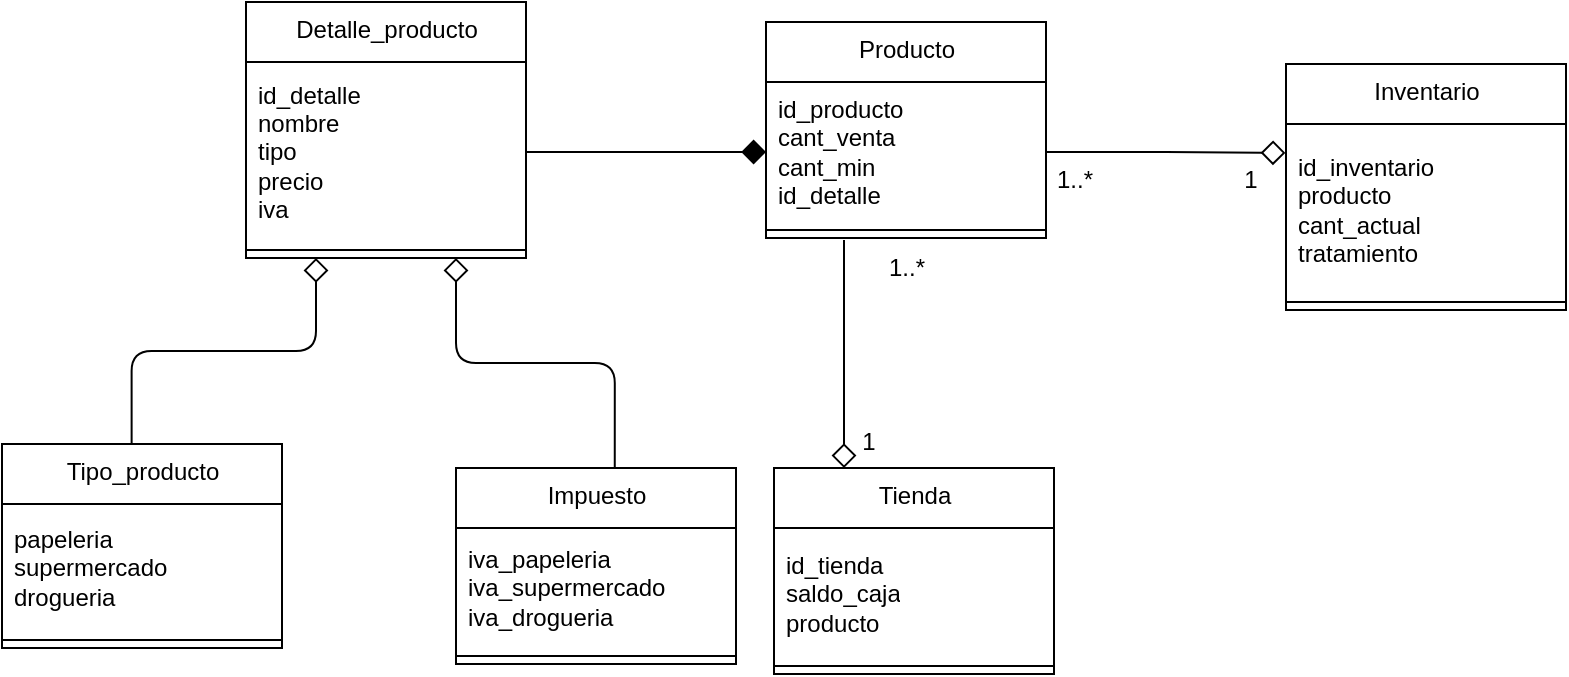 <mxfile>
    <diagram id="izI8FH7AK2UTazHgeQ8A" name="Página-1">
        <mxGraphModel dx="526" dy="339" grid="0" gridSize="10" guides="1" tooltips="1" connect="1" arrows="1" fold="1" page="1" pageScale="1" pageWidth="827" pageHeight="1169" background="none" math="0" shadow="0">
            <root>
                <mxCell id="0"/>
                <mxCell id="1" parent="0"/>
                <mxCell id="24" style="edgeStyle=none;html=1;entryX=0.25;entryY=0;entryDx=0;entryDy=0;endArrow=diamond;endFill=0;rounded=0;endSize=10;" parent="1" target="21" edge="1">
                    <mxGeometry relative="1" as="geometry">
                        <mxPoint x="448" y="169" as="sourcePoint"/>
                    </mxGeometry>
                </mxCell>
                <mxCell id="2" value="Producto" style="swimlane;fontStyle=0;align=center;verticalAlign=top;childLayout=stackLayout;horizontal=1;startSize=30;horizontalStack=0;resizeParent=1;resizeParentMax=0;resizeLast=0;collapsible=0;marginBottom=0;html=1;rounded=0;" parent="1" vertex="1">
                    <mxGeometry x="409" y="60" width="140" height="108" as="geometry"/>
                </mxCell>
                <mxCell id="4" value="id_producto&lt;br&gt;cant_venta&lt;br&gt;cant_min&lt;br&gt;id_detalle" style="text;html=1;strokeColor=none;fillColor=none;align=left;verticalAlign=middle;spacingLeft=4;spacingRight=4;overflow=hidden;rotatable=0;points=[[0,0.5],[1,0.5]];portConstraint=eastwest;rounded=0;" parent="2" vertex="1">
                    <mxGeometry y="30" width="140" height="70" as="geometry"/>
                </mxCell>
                <mxCell id="7" value="" style="line;strokeWidth=1;fillColor=none;align=left;verticalAlign=middle;spacingTop=-1;spacingLeft=3;spacingRight=3;rotatable=0;labelPosition=right;points=[];portConstraint=eastwest;rounded=0;" parent="2" vertex="1">
                    <mxGeometry y="100" width="140" height="8" as="geometry"/>
                </mxCell>
                <mxCell id="10" value="Inventario" style="swimlane;fontStyle=0;align=center;verticalAlign=top;childLayout=stackLayout;horizontal=1;startSize=30;horizontalStack=0;resizeParent=1;resizeParentMax=0;resizeLast=0;collapsible=0;marginBottom=0;html=1;rounded=0;" parent="1" vertex="1">
                    <mxGeometry x="669" y="81" width="140" height="123" as="geometry"/>
                </mxCell>
                <mxCell id="11" value="id_inventario&lt;br&gt;producto&lt;br&gt;cant_actual&lt;br&gt;tratamiento" style="text;html=1;strokeColor=none;fillColor=none;align=left;verticalAlign=middle;spacingLeft=4;spacingRight=4;overflow=hidden;rotatable=0;points=[[0,0.5],[1,0.5]];portConstraint=eastwest;rounded=0;" parent="10" vertex="1">
                    <mxGeometry y="30" width="140" height="85" as="geometry"/>
                </mxCell>
                <mxCell id="12" value="" style="line;strokeWidth=1;fillColor=none;align=left;verticalAlign=middle;spacingTop=-1;spacingLeft=3;spacingRight=3;rotatable=0;labelPosition=right;points=[];portConstraint=eastwest;rounded=0;" parent="10" vertex="1">
                    <mxGeometry y="115" width="140" height="8" as="geometry"/>
                </mxCell>
                <mxCell id="21" value="Tienda" style="swimlane;fontStyle=0;align=center;verticalAlign=top;childLayout=stackLayout;horizontal=1;startSize=30;horizontalStack=0;resizeParent=1;resizeParentMax=0;resizeLast=0;collapsible=0;marginBottom=0;html=1;rounded=0;" parent="1" vertex="1">
                    <mxGeometry x="413" y="283" width="140" height="103" as="geometry"/>
                </mxCell>
                <mxCell id="22" value="id_tienda&lt;br&gt;saldo_caja&lt;br&gt;producto" style="text;html=1;strokeColor=none;fillColor=none;align=left;verticalAlign=middle;spacingLeft=4;spacingRight=4;overflow=hidden;rotatable=0;points=[[0,0.5],[1,0.5]];portConstraint=eastwest;rounded=0;" parent="21" vertex="1">
                    <mxGeometry y="30" width="140" height="65" as="geometry"/>
                </mxCell>
                <mxCell id="23" value="" style="line;strokeWidth=1;fillColor=none;align=left;verticalAlign=middle;spacingTop=-1;spacingLeft=3;spacingRight=3;rotatable=0;labelPosition=right;points=[];portConstraint=eastwest;rounded=0;" parent="21" vertex="1">
                    <mxGeometry y="95" width="140" height="8" as="geometry"/>
                </mxCell>
                <mxCell id="28" value="1..*&lt;span style=&quot;color: rgba(0, 0, 0, 0); font-family: monospace; font-size: 0px; text-align: start;&quot;&gt;%3CmxGraphModel%3E%3Croot%3E%3CmxCell%20id%3D%220%22%2F%3E%3CmxCell%20id%3D%221%22%20parent%3D%220%22%2F%3E%3CmxCell%20id%3D%222%22%20value%3D%22Tipos%20de%20producto%22%20style%3D%22swimlane%3BfontStyle%3D0%3Balign%3Dcenter%3BverticalAlign%3Dtop%3BchildLayout%3DstackLayout%3Bhorizontal%3D1%3BstartSize%3D30%3BhorizontalStack%3D0%3BresizeParent%3D1%3BresizeParentMax%3D0%3BresizeLast%3D0%3Bcollapsible%3D0%3BmarginBottom%3D0%3Bhtml%3D1%3B%22%20vertex%3D%221%22%20parent%3D%221%22%3E%3CmxGeometry%20x%3D%2250%22%20y%3D%22220%22%20width%3D%22140%22%20height%3D%2298%22%20as%3D%22geometry%22%2F%3E%3C%2FmxCell%3E%3CmxCell%20id%3D%223%22%20value%3D%22papeleria%26lt%3Bbr%26gt%3Bsupermercado%26lt%3Bbr%26gt%3Bdrogueria%22%20style%3D%22text%3Bhtml%3D1%3BstrokeColor%3Dnone%3BfillColor%3Dnone%3Balign%3Dleft%3BverticalAlign%3Dmiddle%3BspacingLeft%3D4%3BspacingRight%3D4%3Boverflow%3Dhidden%3Brotatable%3D0%3Bpoints%3D%5B%5B0%2C0.5%5D%2C%5B1%2C0.5%5D%5D%3BportConstraint%3Deastwest%3B%22%20vertex%3D%221%22%20parent%3D%222%22%3E%3CmxGeometry%20y%3D%2230%22%20width%3D%22140%22%20height%3D%2260%22%20as%3D%22geometry%22%2F%3E%3C%2FmxCell%3E%3CmxCell%20id%3D%224%22%20value%3D%22%22%20style%3D%22line%3BstrokeWidth%3D1%3BfillColor%3Dnone%3Balign%3Dleft%3BverticalAlign%3Dmiddle%3BspacingTop%3D-1%3BspacingLeft%3D3%3BspacingRight%3D3%3Brotatable%3D0%3BlabelPosition%3Dright%3Bpoints%3D%5B%5D%3BportConstraint%3Deastwest%3B%22%20vertex%3D%221%22%20parent%3D%222%22%3E%3CmxGeometry%20y%3D%2290%22%20width%3D%22140%22%20height%3D%228%22%20as%3D%22geometry%22%2F%3E%3C%2FmxCell%3E%3C%2Froot%3E%3C%2FmxGraphModel%3E&lt;/span&gt;" style="text;html=1;align=center;verticalAlign=middle;resizable=0;points=[];autosize=1;strokeColor=none;fillColor=none;rounded=0;" parent="1" vertex="1">
                    <mxGeometry x="459" y="168" width="40" height="30" as="geometry"/>
                </mxCell>
                <mxCell id="29" value="1" style="text;html=1;align=center;verticalAlign=middle;resizable=0;points=[];autosize=1;strokeColor=none;fillColor=none;rounded=0;" parent="1" vertex="1">
                    <mxGeometry x="445" y="255" width="30" height="30" as="geometry"/>
                </mxCell>
                <mxCell id="32" style="edgeStyle=orthogonalEdgeStyle;html=1;entryX=-0.002;entryY=0.17;entryDx=0;entryDy=0;entryPerimeter=0;endArrow=diamond;endFill=0;jumpSize=6;endSize=10;rounded=0;" parent="1" source="4" target="11" edge="1">
                    <mxGeometry relative="1" as="geometry"/>
                </mxCell>
                <mxCell id="34" value="1" style="text;html=1;align=center;verticalAlign=middle;resizable=0;points=[];autosize=1;strokeColor=none;fillColor=none;rounded=0;" parent="1" vertex="1">
                    <mxGeometry x="636" y="124" width="30" height="30" as="geometry"/>
                </mxCell>
                <mxCell id="35" value="1..*&lt;span style=&quot;color: rgba(0, 0, 0, 0); font-family: monospace; font-size: 0px; text-align: start;&quot;&gt;%3CmxGraphModel%3E%3Croot%3E%3CmxCell%20id%3D%220%22%2F%3E%3CmxCell%20id%3D%221%22%20parent%3D%220%22%2F%3E%3CmxCell%20id%3D%222%22%20value%3D%22Tipos%20de%20producto%22%20style%3D%22swimlane%3BfontStyle%3D0%3Balign%3Dcenter%3BverticalAlign%3Dtop%3BchildLayout%3DstackLayout%3Bhorizontal%3D1%3BstartSize%3D30%3BhorizontalStack%3D0%3BresizeParent%3D1%3BresizeParentMax%3D0%3BresizeLast%3D0%3Bcollapsible%3D0%3BmarginBottom%3D0%3Bhtml%3D1%3B%22%20vertex%3D%221%22%20parent%3D%221%22%3E%3CmxGeometry%20x%3D%2250%22%20y%3D%22220%22%20width%3D%22140%22%20height%3D%2298%22%20as%3D%22geometry%22%2F%3E%3C%2FmxCell%3E%3CmxCell%20id%3D%223%22%20value%3D%22papeleria%26lt%3Bbr%26gt%3Bsupermercado%26lt%3Bbr%26gt%3Bdrogueria%22%20style%3D%22text%3Bhtml%3D1%3BstrokeColor%3Dnone%3BfillColor%3Dnone%3Balign%3Dleft%3BverticalAlign%3Dmiddle%3BspacingLeft%3D4%3BspacingRight%3D4%3Boverflow%3Dhidden%3Brotatable%3D0%3Bpoints%3D%5B%5B0%2C0.5%5D%2C%5B1%2C0.5%5D%5D%3BportConstraint%3Deastwest%3B%22%20vertex%3D%221%22%20parent%3D%222%22%3E%3CmxGeometry%20y%3D%2230%22%20width%3D%22140%22%20height%3D%2260%22%20as%3D%22geometry%22%2F%3E%3C%2FmxCell%3E%3CmxCell%20id%3D%224%22%20value%3D%22%22%20style%3D%22line%3BstrokeWidth%3D1%3BfillColor%3Dnone%3Balign%3Dleft%3BverticalAlign%3Dmiddle%3BspacingTop%3D-1%3BspacingLeft%3D3%3BspacingRight%3D3%3Brotatable%3D0%3BlabelPosition%3Dright%3Bpoints%3D%5B%5D%3BportConstraint%3Deastwest%3B%22%20vertex%3D%221%22%20parent%3D%222%22%3E%3CmxGeometry%20y%3D%2290%22%20width%3D%22140%22%20height%3D%228%22%20as%3D%22geometry%22%2F%3E%3C%2FmxCell%3E%3C%2Froot%3E%3C%2FmxGraphModel%3E&lt;/span&gt;" style="text;html=1;align=center;verticalAlign=middle;resizable=0;points=[];autosize=1;strokeColor=none;fillColor=none;rounded=0;" parent="1" vertex="1">
                    <mxGeometry x="543" y="124" width="40" height="30" as="geometry"/>
                </mxCell>
                <mxCell id="40" value="Detalle_producto" style="swimlane;fontStyle=0;align=center;verticalAlign=top;childLayout=stackLayout;horizontal=1;startSize=30;horizontalStack=0;resizeParent=1;resizeParentMax=0;resizeLast=0;collapsible=0;marginBottom=0;html=1;rounded=0;" parent="1" vertex="1">
                    <mxGeometry x="149" y="50" width="140" height="128" as="geometry"/>
                </mxCell>
                <mxCell id="41" value="id_detalle&lt;br&gt;nombre&lt;br&gt;tipo&lt;br&gt;precio&lt;br&gt;iva" style="text;html=1;strokeColor=none;fillColor=none;align=left;verticalAlign=middle;spacingLeft=4;spacingRight=4;overflow=hidden;rotatable=0;points=[[0,0.5],[1,0.5]];portConstraint=eastwest;rounded=0;" parent="40" vertex="1">
                    <mxGeometry y="30" width="140" height="90" as="geometry"/>
                </mxCell>
                <mxCell id="42" value="" style="line;strokeWidth=1;fillColor=none;align=left;verticalAlign=middle;spacingTop=-1;spacingLeft=3;spacingRight=3;rotatable=0;labelPosition=right;points=[];portConstraint=eastwest;rounded=0;" parent="40" vertex="1">
                    <mxGeometry y="120" width="140" height="8" as="geometry"/>
                </mxCell>
                <mxCell id="44" style="edgeStyle=none;hachureGap=4;html=1;entryX=0;entryY=0.5;entryDx=0;entryDy=0;fontFamily=Architects Daughter;fontSource=https%3A%2F%2Ffonts.googleapis.com%2Fcss%3Ffamily%3DArchitects%2BDaughter;fontSize=16;endArrow=diamond;endFill=1;endSize=10;" parent="1" source="41" target="4" edge="1">
                    <mxGeometry relative="1" as="geometry"/>
                </mxCell>
                <mxCell id="58" style="edgeStyle=orthogonalEdgeStyle;html=1;entryX=0.25;entryY=1;entryDx=0;entryDy=0;endArrow=diamond;endFill=0;jumpSize=6;endSize=10;exitX=0.463;exitY=0.004;exitDx=0;exitDy=0;exitPerimeter=0;" parent="1" source="63" target="40" edge="1">
                    <mxGeometry relative="1" as="geometry">
                        <mxPoint x="89" y="267" as="sourcePoint"/>
                    </mxGeometry>
                </mxCell>
                <mxCell id="59" style="edgeStyle=orthogonalEdgeStyle;jumpSize=6;html=1;entryX=0.75;entryY=1;entryDx=0;entryDy=0;endArrow=diamond;endFill=0;endSize=10;exitX=0.567;exitY=-0.002;exitDx=0;exitDy=0;exitPerimeter=0;" parent="1" source="53" target="40" edge="1">
                    <mxGeometry relative="1" as="geometry"/>
                </mxCell>
                <mxCell id="53" value="Impuesto" style="swimlane;fontStyle=0;align=center;verticalAlign=top;childLayout=stackLayout;horizontal=1;startSize=30;horizontalStack=0;resizeParent=1;resizeParentMax=0;resizeLast=0;collapsible=0;marginBottom=0;html=1;rounded=0;" parent="1" vertex="1">
                    <mxGeometry x="254" y="283" width="140" height="98" as="geometry"/>
                </mxCell>
                <mxCell id="54" value="iva_papeleria&lt;br&gt;iva_supermercado&lt;br&gt;iva_drogueria" style="text;html=1;strokeColor=none;fillColor=none;align=left;verticalAlign=middle;spacingLeft=4;spacingRight=4;overflow=hidden;rotatable=0;points=[[0,0.5],[1,0.5]];portConstraint=eastwest;rounded=0;" parent="53" vertex="1">
                    <mxGeometry y="30" width="140" height="60" as="geometry"/>
                </mxCell>
                <mxCell id="55" value="" style="line;strokeWidth=1;fillColor=none;align=left;verticalAlign=middle;spacingTop=-1;spacingLeft=3;spacingRight=3;rotatable=0;labelPosition=right;points=[];portConstraint=eastwest;rounded=0;" parent="53" vertex="1">
                    <mxGeometry y="90" width="140" height="8" as="geometry"/>
                </mxCell>
                <mxCell id="63" value="Tipo_producto" style="swimlane;fontStyle=0;align=center;verticalAlign=top;childLayout=stackLayout;horizontal=1;startSize=30;horizontalStack=0;resizeParent=1;resizeParentMax=0;resizeLast=0;collapsible=0;marginBottom=0;html=1;rounded=0;" parent="1" vertex="1">
                    <mxGeometry x="27" y="271" width="140" height="102" as="geometry"/>
                </mxCell>
                <mxCell id="64" value="papeleria&lt;br&gt;supermercado&lt;br&gt;drogueria" style="text;html=1;strokeColor=none;fillColor=none;align=left;verticalAlign=middle;spacingLeft=4;spacingRight=4;overflow=hidden;rotatable=0;points=[[0,0.5],[1,0.5]];portConstraint=eastwest;rounded=0;" parent="63" vertex="1">
                    <mxGeometry y="30" width="140" height="64" as="geometry"/>
                </mxCell>
                <mxCell id="65" value="" style="line;strokeWidth=1;fillColor=none;align=left;verticalAlign=middle;spacingTop=-1;spacingLeft=3;spacingRight=3;rotatable=0;labelPosition=right;points=[];portConstraint=eastwest;rounded=0;" parent="63" vertex="1">
                    <mxGeometry y="94" width="140" height="8" as="geometry"/>
                </mxCell>
            </root>
        </mxGraphModel>
    </diagram>
</mxfile>